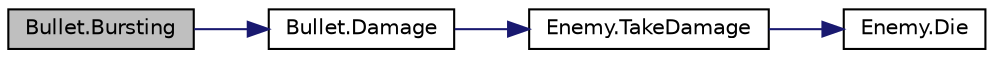 digraph "Bullet.Bursting"
{
 // LATEX_PDF_SIZE
  edge [fontname="Helvetica",fontsize="10",labelfontname="Helvetica",labelfontsize="10"];
  node [fontname="Helvetica",fontsize="10",shape=record];
  rankdir="LR";
  Node1 [label="Bullet.Bursting",height=0.2,width=0.4,color="black", fillcolor="grey75", style="filled", fontcolor="black",tooltip="Функция взрыва снаряда"];
  Node1 -> Node2 [color="midnightblue",fontsize="10",style="solid",fontname="Helvetica"];
  Node2 [label="Bullet.Damage",height=0.2,width=0.4,color="black", fillcolor="white", style="filled",URL="$class_bullet.html#ae96a53f82b15b06ec472fb29462926a7",tooltip="Функция нанесения урона"];
  Node2 -> Node3 [color="midnightblue",fontsize="10",style="solid",fontname="Helvetica"];
  Node3 [label="Enemy.TakeDamage",height=0.2,width=0.4,color="black", fillcolor="white", style="filled",URL="$class_enemy.html#a12672c4031953055b32228f1ff4d8d7a",tooltip="Метод получения урона"];
  Node3 -> Node4 [color="midnightblue",fontsize="10",style="solid",fontname="Helvetica"];
  Node4 [label="Enemy.Die",height=0.2,width=0.4,color="black", fillcolor="white", style="filled",URL="$class_enemy.html#ac8eb629ba2895e86aa7f940334c94c02",tooltip="Метод уничтожения обьекта"];
}
